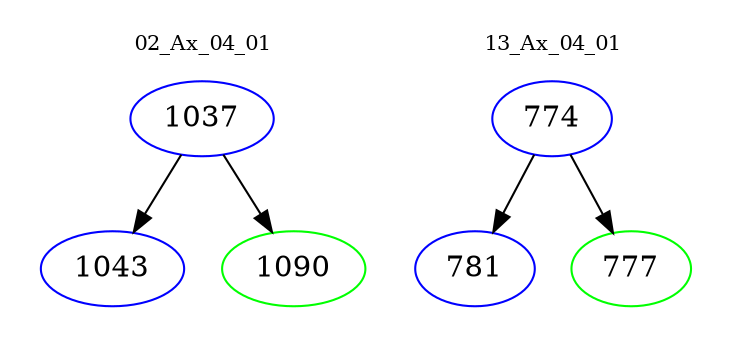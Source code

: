 digraph{
subgraph cluster_0 {
color = white
label = "02_Ax_04_01";
fontsize=10;
T0_1037 [label="1037", color="blue"]
T0_1037 -> T0_1043 [color="black"]
T0_1043 [label="1043", color="blue"]
T0_1037 -> T0_1090 [color="black"]
T0_1090 [label="1090", color="green"]
}
subgraph cluster_1 {
color = white
label = "13_Ax_04_01";
fontsize=10;
T1_774 [label="774", color="blue"]
T1_774 -> T1_781 [color="black"]
T1_781 [label="781", color="blue"]
T1_774 -> T1_777 [color="black"]
T1_777 [label="777", color="green"]
}
}
